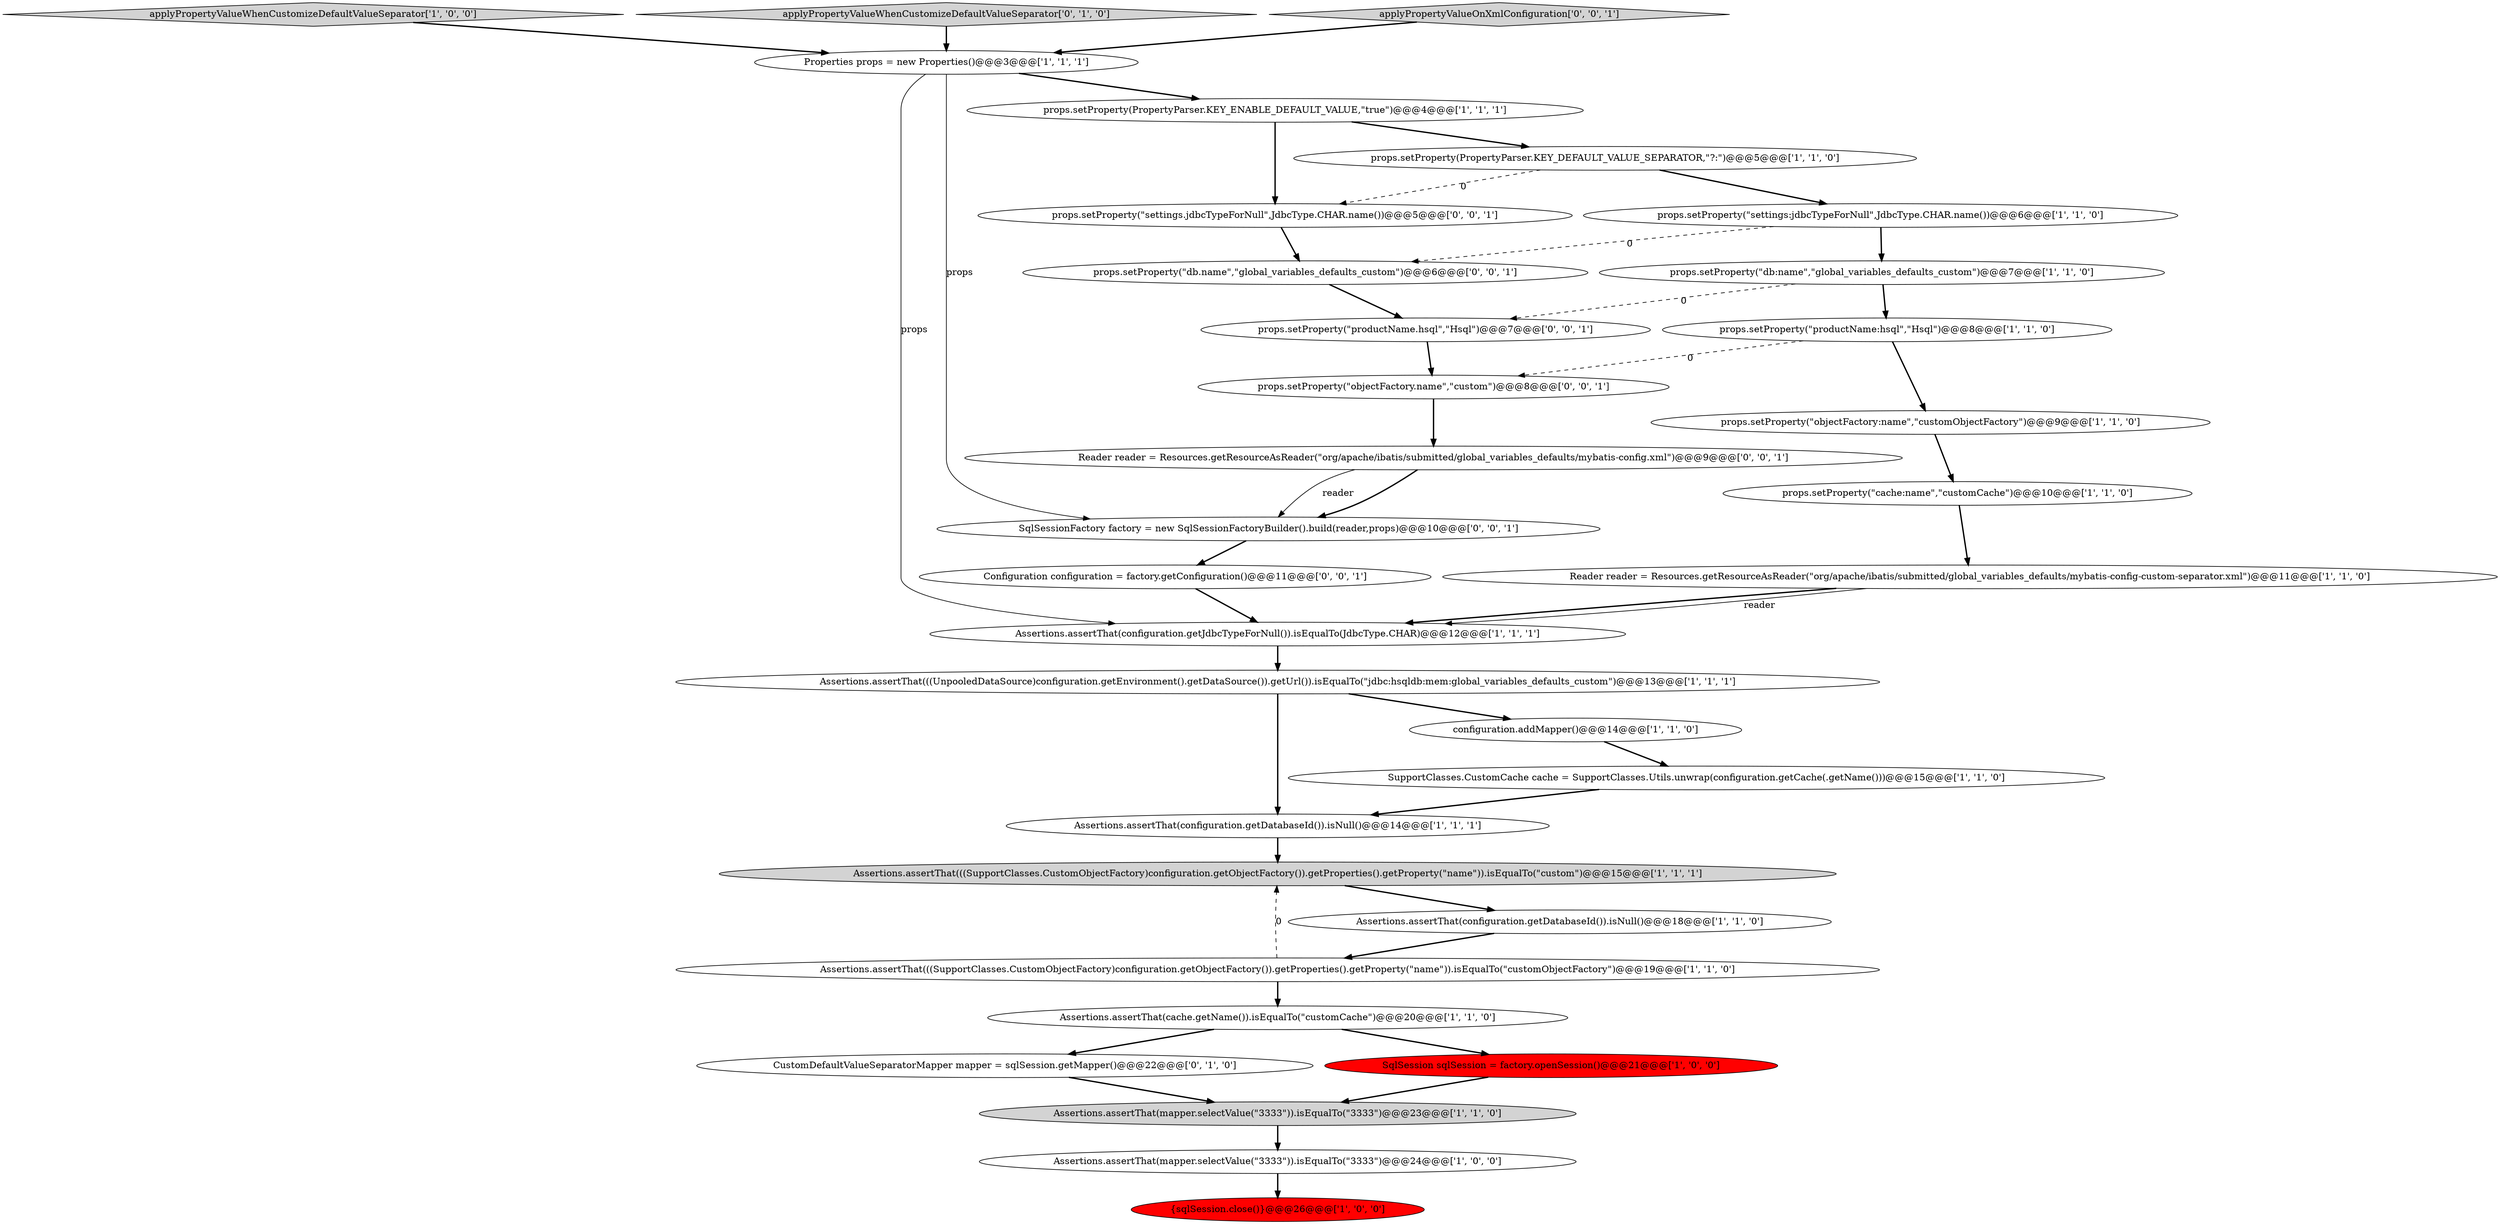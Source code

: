digraph {
9 [style = filled, label = "Properties props = new Properties()@@@3@@@['1', '1', '1']", fillcolor = white, shape = ellipse image = "AAA0AAABBB1BBB"];
16 [style = filled, label = "props.setProperty(\"db:name\",\"global_variables_defaults_custom\")@@@7@@@['1', '1', '0']", fillcolor = white, shape = ellipse image = "AAA0AAABBB1BBB"];
14 [style = filled, label = "applyPropertyValueWhenCustomizeDefaultValueSeparator['1', '0', '0']", fillcolor = lightgray, shape = diamond image = "AAA0AAABBB1BBB"];
29 [style = filled, label = "props.setProperty(\"settings.jdbcTypeForNull\",JdbcType.CHAR.name())@@@5@@@['0', '0', '1']", fillcolor = white, shape = ellipse image = "AAA0AAABBB3BBB"];
18 [style = filled, label = "Reader reader = Resources.getResourceAsReader(\"org/apache/ibatis/submitted/global_variables_defaults/mybatis-config-custom-separator.xml\")@@@11@@@['1', '1', '0']", fillcolor = white, shape = ellipse image = "AAA0AAABBB1BBB"];
7 [style = filled, label = "props.setProperty(PropertyParser.KEY_DEFAULT_VALUE_SEPARATOR,\"?:\")@@@5@@@['1', '1', '0']", fillcolor = white, shape = ellipse image = "AAA0AAABBB1BBB"];
2 [style = filled, label = "{sqlSession.close()}@@@26@@@['1', '0', '0']", fillcolor = red, shape = ellipse image = "AAA1AAABBB1BBB"];
15 [style = filled, label = "Assertions.assertThat(configuration.getJdbcTypeForNull()).isEqualTo(JdbcType.CHAR)@@@12@@@['1', '1', '1']", fillcolor = white, shape = ellipse image = "AAA0AAABBB1BBB"];
3 [style = filled, label = "props.setProperty(\"productName:hsql\",\"Hsql\")@@@8@@@['1', '1', '0']", fillcolor = white, shape = ellipse image = "AAA0AAABBB1BBB"];
24 [style = filled, label = "CustomDefaultValueSeparatorMapper mapper = sqlSession.getMapper()@@@22@@@['0', '1', '0']", fillcolor = white, shape = ellipse image = "AAA0AAABBB2BBB"];
25 [style = filled, label = "SqlSessionFactory factory = new SqlSessionFactoryBuilder().build(reader,props)@@@10@@@['0', '0', '1']", fillcolor = white, shape = ellipse image = "AAA0AAABBB3BBB"];
20 [style = filled, label = "props.setProperty(\"cache:name\",\"customCache\")@@@10@@@['1', '1', '0']", fillcolor = white, shape = ellipse image = "AAA0AAABBB1BBB"];
30 [style = filled, label = "Reader reader = Resources.getResourceAsReader(\"org/apache/ibatis/submitted/global_variables_defaults/mybatis-config.xml\")@@@9@@@['0', '0', '1']", fillcolor = white, shape = ellipse image = "AAA0AAABBB3BBB"];
19 [style = filled, label = "SqlSession sqlSession = factory.openSession()@@@21@@@['1', '0', '0']", fillcolor = red, shape = ellipse image = "AAA1AAABBB1BBB"];
6 [style = filled, label = "props.setProperty(\"objectFactory:name\",\"customObjectFactory\")@@@9@@@['1', '1', '0']", fillcolor = white, shape = ellipse image = "AAA0AAABBB1BBB"];
11 [style = filled, label = "SupportClasses.CustomCache cache = SupportClasses.Utils.unwrap(configuration.getCache(.getName()))@@@15@@@['1', '1', '0']", fillcolor = white, shape = ellipse image = "AAA0AAABBB1BBB"];
23 [style = filled, label = "applyPropertyValueWhenCustomizeDefaultValueSeparator['0', '1', '0']", fillcolor = lightgray, shape = diamond image = "AAA0AAABBB2BBB"];
0 [style = filled, label = "Assertions.assertThat(configuration.getDatabaseId()).isNull()@@@18@@@['1', '1', '0']", fillcolor = white, shape = ellipse image = "AAA0AAABBB1BBB"];
10 [style = filled, label = "Assertions.assertThat(configuration.getDatabaseId()).isNull()@@@14@@@['1', '1', '1']", fillcolor = white, shape = ellipse image = "AAA0AAABBB1BBB"];
8 [style = filled, label = "Assertions.assertThat(((SupportClasses.CustomObjectFactory)configuration.getObjectFactory()).getProperties().getProperty(\"name\")).isEqualTo(\"customObjectFactory\")@@@19@@@['1', '1', '0']", fillcolor = white, shape = ellipse image = "AAA0AAABBB1BBB"];
13 [style = filled, label = "Assertions.assertThat(mapper.selectValue(\"3333\")).isEqualTo(\"3333\")@@@23@@@['1', '1', '0']", fillcolor = lightgray, shape = ellipse image = "AAA0AAABBB1BBB"];
17 [style = filled, label = "props.setProperty(PropertyParser.KEY_ENABLE_DEFAULT_VALUE,\"true\")@@@4@@@['1', '1', '1']", fillcolor = white, shape = ellipse image = "AAA0AAABBB1BBB"];
12 [style = filled, label = "Assertions.assertThat(mapper.selectValue(\"3333\")).isEqualTo(\"3333\")@@@24@@@['1', '0', '0']", fillcolor = white, shape = ellipse image = "AAA0AAABBB1BBB"];
1 [style = filled, label = "props.setProperty(\"settings:jdbcTypeForNull\",JdbcType.CHAR.name())@@@6@@@['1', '1', '0']", fillcolor = white, shape = ellipse image = "AAA0AAABBB1BBB"];
5 [style = filled, label = "Assertions.assertThat(cache.getName()).isEqualTo(\"customCache\")@@@20@@@['1', '1', '0']", fillcolor = white, shape = ellipse image = "AAA0AAABBB1BBB"];
27 [style = filled, label = "props.setProperty(\"objectFactory.name\",\"custom\")@@@8@@@['0', '0', '1']", fillcolor = white, shape = ellipse image = "AAA0AAABBB3BBB"];
4 [style = filled, label = "Assertions.assertThat(((SupportClasses.CustomObjectFactory)configuration.getObjectFactory()).getProperties().getProperty(\"name\")).isEqualTo(\"custom\")@@@15@@@['1', '1', '1']", fillcolor = lightgray, shape = ellipse image = "AAA0AAABBB1BBB"];
31 [style = filled, label = "applyPropertyValueOnXmlConfiguration['0', '0', '1']", fillcolor = lightgray, shape = diamond image = "AAA0AAABBB3BBB"];
21 [style = filled, label = "Assertions.assertThat(((UnpooledDataSource)configuration.getEnvironment().getDataSource()).getUrl()).isEqualTo(\"jdbc:hsqldb:mem:global_variables_defaults_custom\")@@@13@@@['1', '1', '1']", fillcolor = white, shape = ellipse image = "AAA0AAABBB1BBB"];
28 [style = filled, label = "props.setProperty(\"productName.hsql\",\"Hsql\")@@@7@@@['0', '0', '1']", fillcolor = white, shape = ellipse image = "AAA0AAABBB3BBB"];
22 [style = filled, label = "configuration.addMapper()@@@14@@@['1', '1', '0']", fillcolor = white, shape = ellipse image = "AAA0AAABBB1BBB"];
26 [style = filled, label = "props.setProperty(\"db.name\",\"global_variables_defaults_custom\")@@@6@@@['0', '0', '1']", fillcolor = white, shape = ellipse image = "AAA0AAABBB3BBB"];
32 [style = filled, label = "Configuration configuration = factory.getConfiguration()@@@11@@@['0', '0', '1']", fillcolor = white, shape = ellipse image = "AAA0AAABBB3BBB"];
16->3 [style = bold, label=""];
21->10 [style = bold, label=""];
7->1 [style = bold, label=""];
30->25 [style = solid, label="reader"];
31->9 [style = bold, label=""];
15->21 [style = bold, label=""];
1->26 [style = dashed, label="0"];
27->30 [style = bold, label=""];
3->27 [style = dashed, label="0"];
18->15 [style = bold, label=""];
25->32 [style = bold, label=""];
3->6 [style = bold, label=""];
9->17 [style = bold, label=""];
30->25 [style = bold, label=""];
18->15 [style = solid, label="reader"];
4->0 [style = bold, label=""];
29->26 [style = bold, label=""];
17->7 [style = bold, label=""];
6->20 [style = bold, label=""];
20->18 [style = bold, label=""];
5->19 [style = bold, label=""];
12->2 [style = bold, label=""];
13->12 [style = bold, label=""];
19->13 [style = bold, label=""];
8->5 [style = bold, label=""];
21->22 [style = bold, label=""];
1->16 [style = bold, label=""];
11->10 [style = bold, label=""];
5->24 [style = bold, label=""];
9->25 [style = solid, label="props"];
0->8 [style = bold, label=""];
32->15 [style = bold, label=""];
10->4 [style = bold, label=""];
14->9 [style = bold, label=""];
7->29 [style = dashed, label="0"];
8->4 [style = dashed, label="0"];
26->28 [style = bold, label=""];
28->27 [style = bold, label=""];
17->29 [style = bold, label=""];
16->28 [style = dashed, label="0"];
23->9 [style = bold, label=""];
9->15 [style = solid, label="props"];
22->11 [style = bold, label=""];
24->13 [style = bold, label=""];
}
